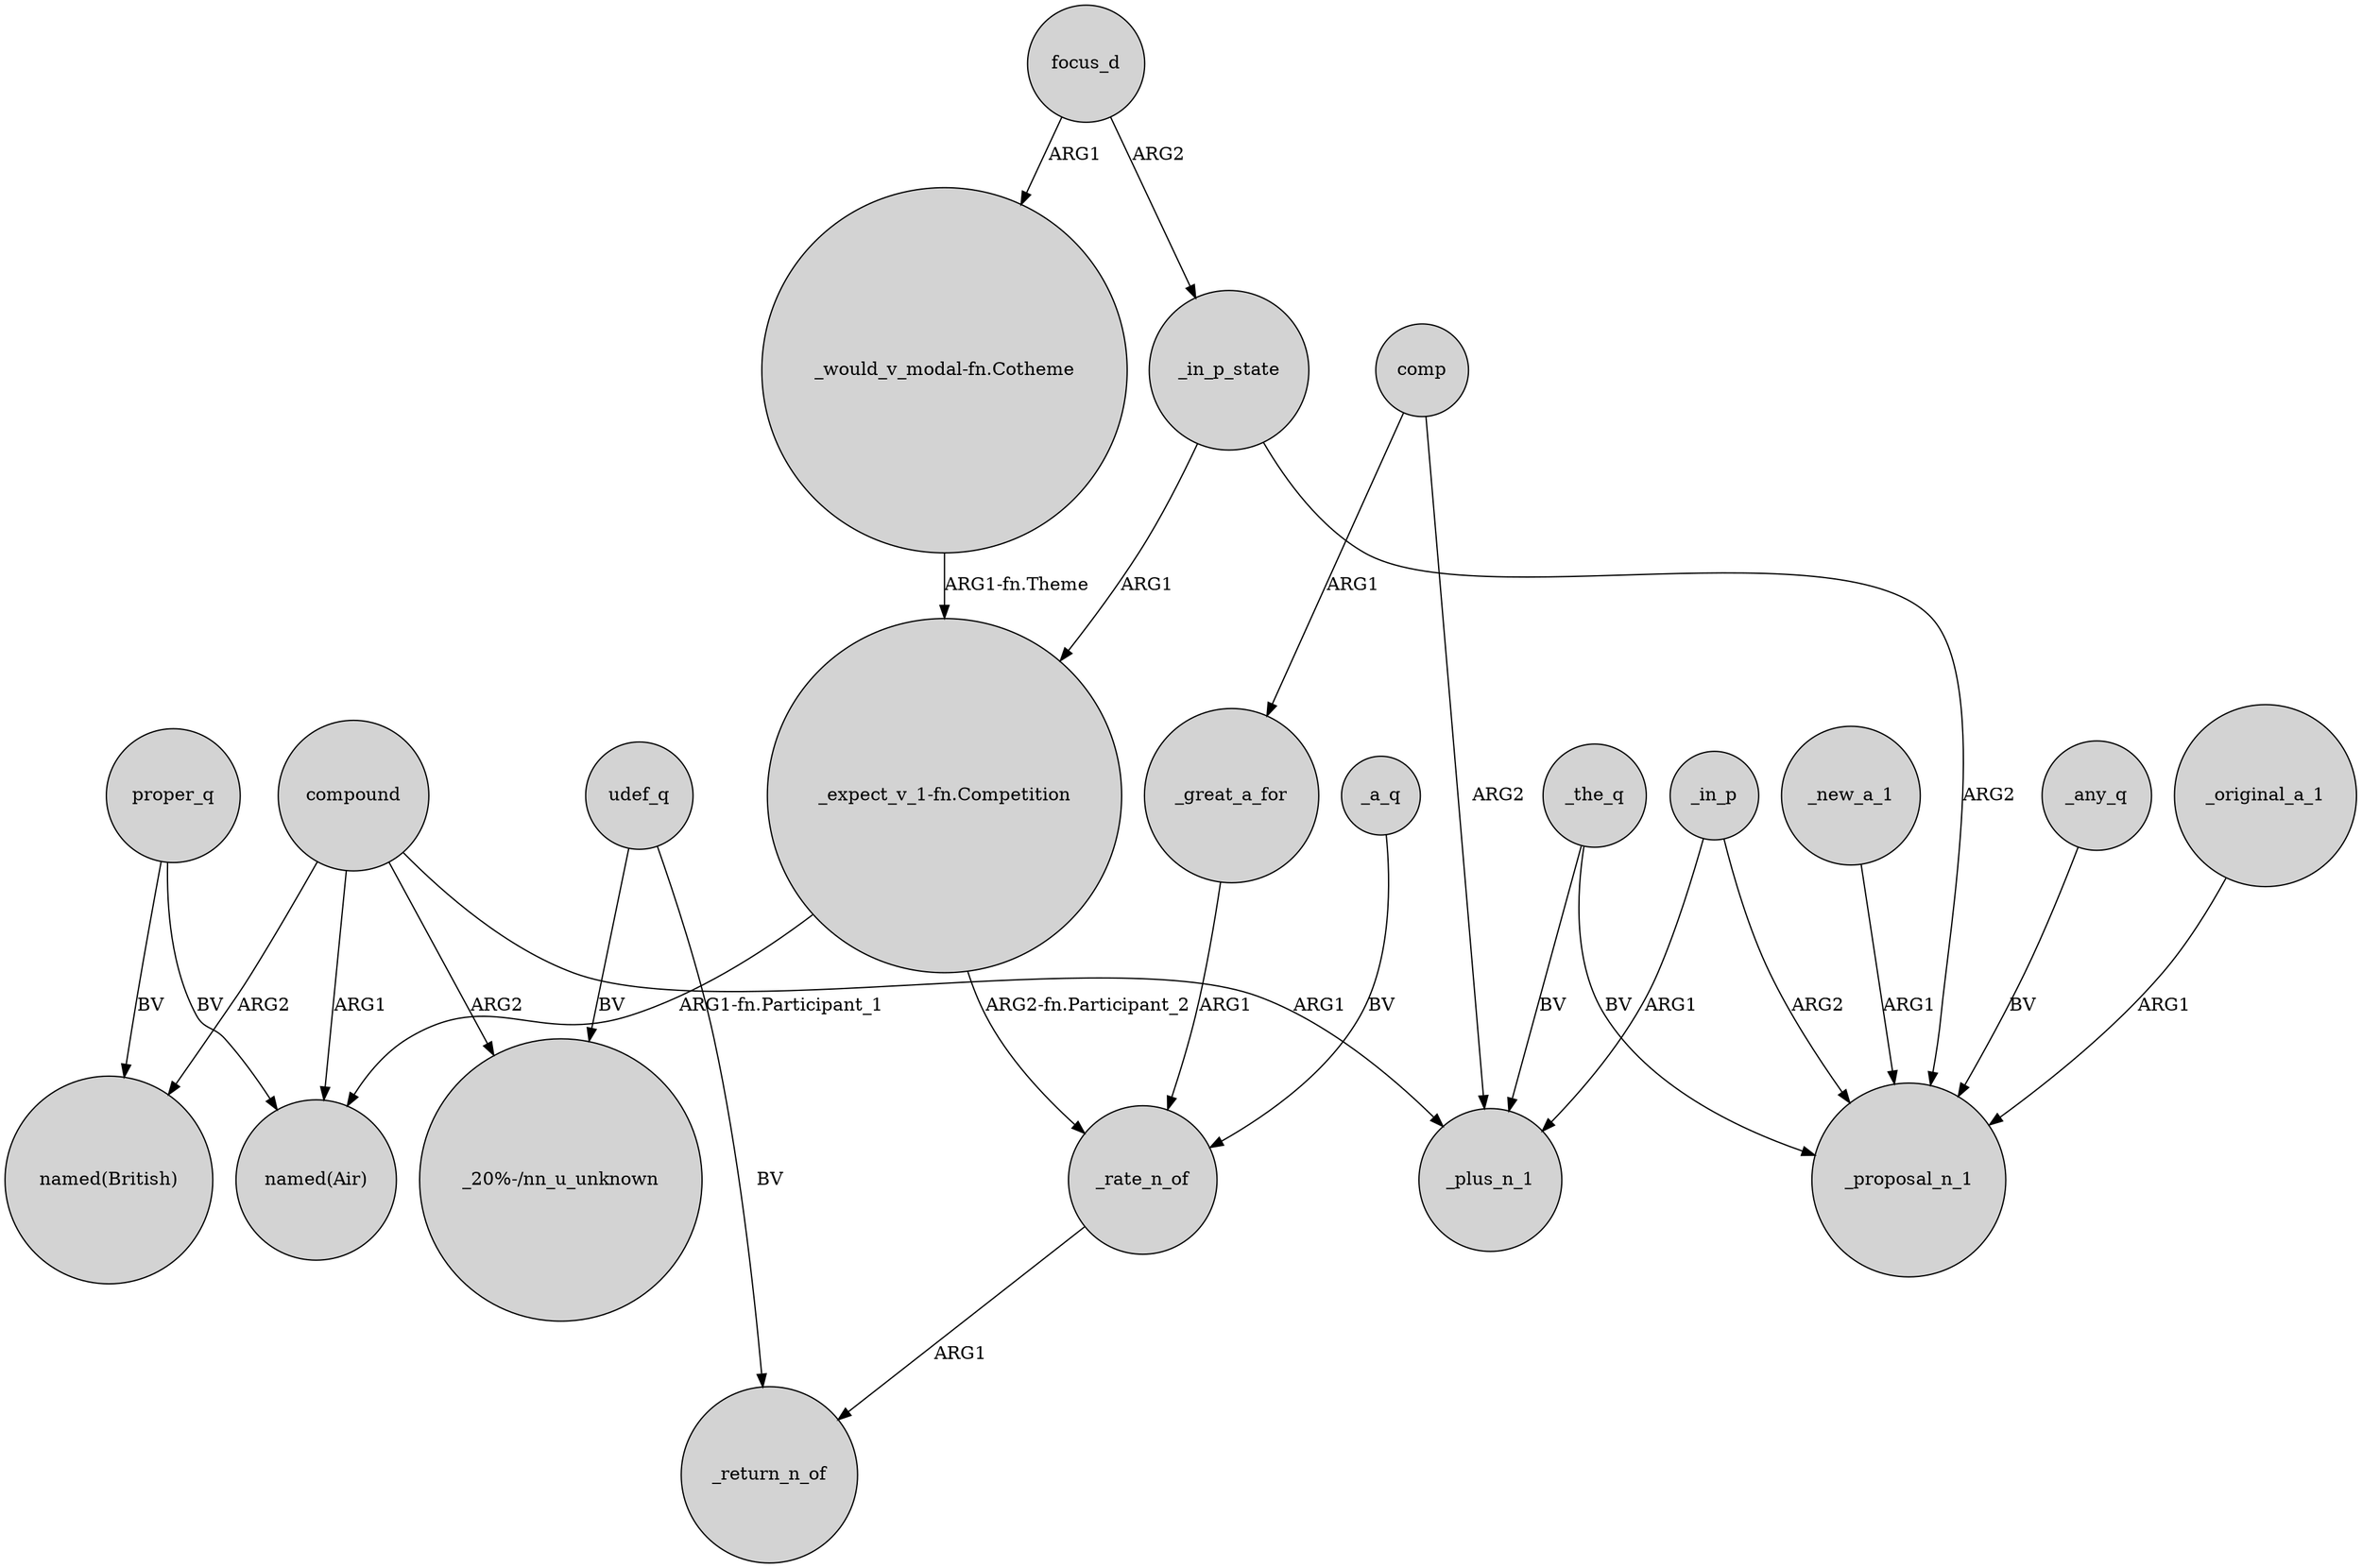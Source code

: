 digraph {
	node [shape=circle style=filled]
	proper_q -> "named(British)" [label=BV]
	_rate_n_of -> _return_n_of [label=ARG1]
	focus_d -> _in_p_state [label=ARG2]
	compound -> "named(Air)" [label=ARG1]
	_in_p -> _plus_n_1 [label=ARG1]
	compound -> "_20%-/nn_u_unknown" [label=ARG2]
	comp -> _plus_n_1 [label=ARG2]
	"_expect_v_1-fn.Competition" -> _rate_n_of [label="ARG2-fn.Participant_2"]
	"_would_v_modal-fn.Cotheme" -> "_expect_v_1-fn.Competition" [label="ARG1-fn.Theme"]
	proper_q -> "named(Air)" [label=BV]
	_the_q -> _proposal_n_1 [label=BV]
	_the_q -> _plus_n_1 [label=BV]
	"_expect_v_1-fn.Competition" -> "named(Air)" [label="ARG1-fn.Participant_1"]
	_any_q -> _proposal_n_1 [label=BV]
	_original_a_1 -> _proposal_n_1 [label=ARG1]
	_in_p -> _proposal_n_1 [label=ARG2]
	udef_q -> _return_n_of [label=BV]
	_new_a_1 -> _proposal_n_1 [label=ARG1]
	compound -> _plus_n_1 [label=ARG1]
	_in_p_state -> "_expect_v_1-fn.Competition" [label=ARG1]
	compound -> "named(British)" [label=ARG2]
	_great_a_for -> _rate_n_of [label=ARG1]
	comp -> _great_a_for [label=ARG1]
	_in_p_state -> _proposal_n_1 [label=ARG2]
	udef_q -> "_20%-/nn_u_unknown" [label=BV]
	_a_q -> _rate_n_of [label=BV]
	focus_d -> "_would_v_modal-fn.Cotheme" [label=ARG1]
}
